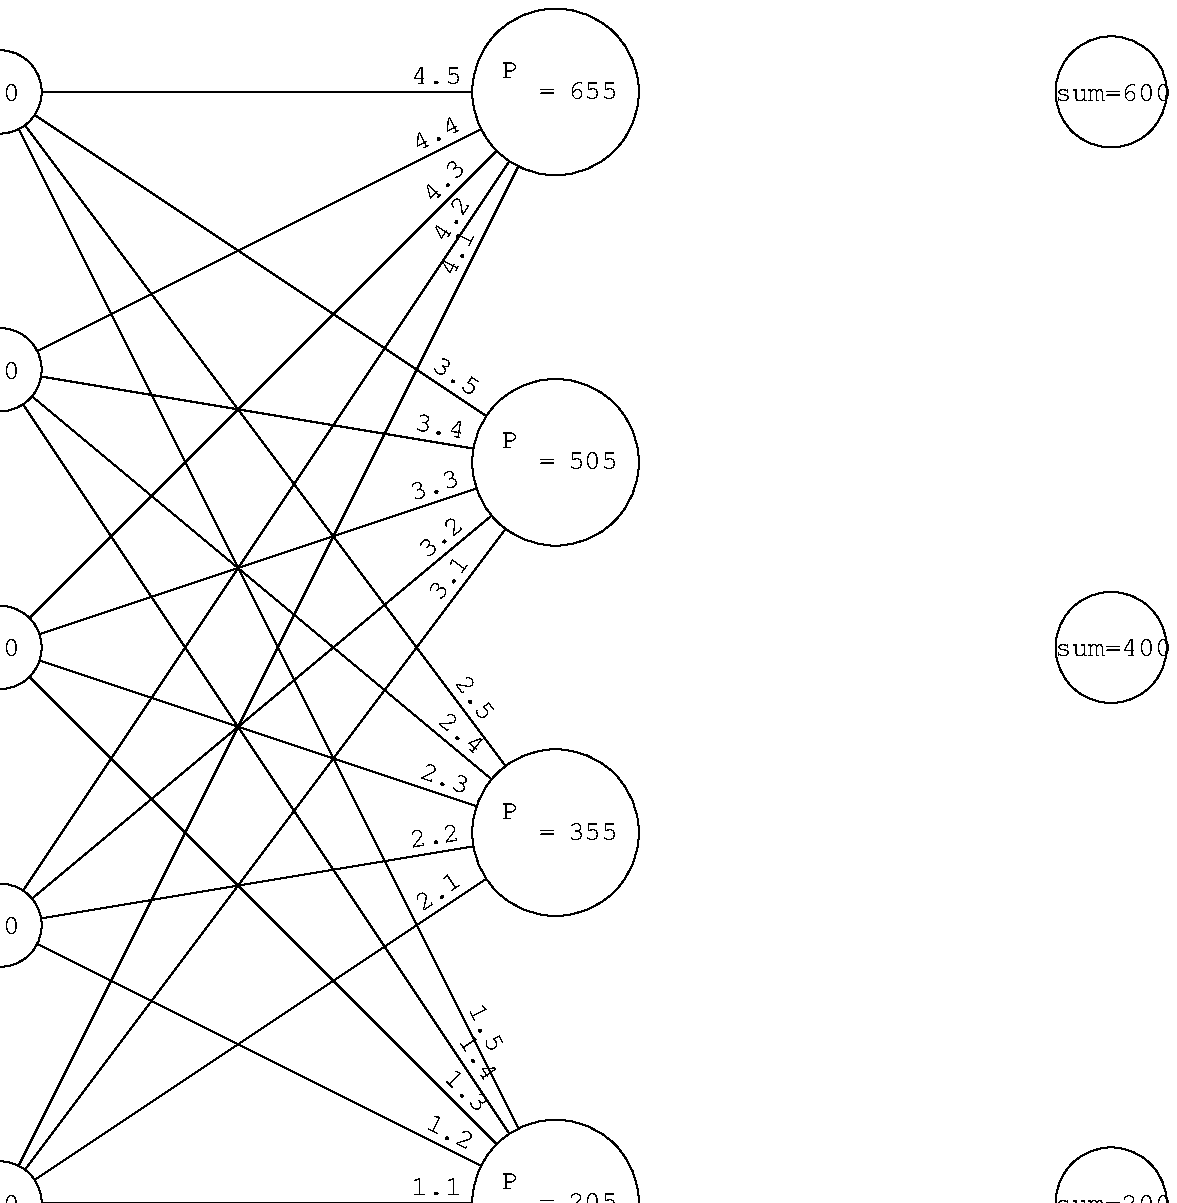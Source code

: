 prologues := 1; % 3 = include font to PostScript

input TEX;

% parameters
u = 1cm;
dpi = 96;


%  ( a )b----------weight--c(   d   )
%   r = radius of each circle
%   ra radius of circle a (distance from a to b)
%   rb radius of circle d (distance from d to c)
def weightline (expr xa, ya, ra, xd, yd, rd, weight) =
  begingroup
    % /10 = fix overflow
    R := sqrt(((xd/10 - xa/10)**2) + ((yd/10 - ya/10)**2)) * 10;

    xb := ((xd - xa) * ra / R) + xa;
    yb := ((yd - ya) * ra / R) + ya;

    xc := ((xa - xd) * rd / R) + xd;
    yc := ((ya - yd) * rd / R) + yd;

    draw (xb,yb)--(xc,yc);

    label.top (decimal weight, origin) rotated angle((xc,yc)-(xb,yb)) shifted 0.9[(xb,yb),(xc,yc)];
  endgroup;
enddef;


beginfig(1);
  save w, h, xmin, xmax, ymin, ymax;
  
  w = 1024;
  h = 768;
  
  xmax = w/dpi;
  ymax = h/dpi;
  xmin = ymin = 0.0;

  x_sensor = 0.0;
  n_sensor = 5;
  y_sensor = 100.0;
  r_sensor = 15.0;
  step_sensor = 10;
  label("Sensor", (x_sensor, -100));
  path a;
  a = fullcircle scaled (r_sensor * 2);
  for i = 0 upto (n_sensor - 1):
    label(decimal ((i+1)*step_sensor), (x_sensor, i*y_sensor));
    draw a shifted (x_sensor, i*y_sensor);
  endfor


  x_association = 200.0;
  n_association = 4;
  y_association = ((n_sensor - 1) * y_sensor / (n_association - 1));
  r_association = 30.0;
  label("Association", (x_association, -100));
  path a;
  a = fullcircle scaled (r_association * 2);
  for i = 0 upto (n_association - 1):
    sum := 0;
    for j = 0 upto (n_sensor - 1):
      w := i+1 + (j+1)/10;
      sum := sum + w*(j+1)*step_sensor;
      weightline (x_sensor, j*y_sensor, r_sensor, x_association, i*y_association, r_association, w);
    endfor
    label(TEX("$\sum = " & decimal round(sum) & "$"), (x_association, i*y_association));
    draw a shifted (x_association, i*y_association);
  endfor



  x_response = 400;
  n_response = 3;
  y_response = ((n_sensor - 1) * y_sensor / (n_response - 1));
  r_response = 20;
  label("Response", (x_response, -100));
  path a;
  a = fullcircle scaled (r_response * 2);
  for i = 0 upto (n_response - 1):
    label("sum=" & decimal ((i+1)*y_response), (x_response, i*y_response));
    draw a shifted (x_response, i*y_response);
  endfor
  
endfig;


end.
